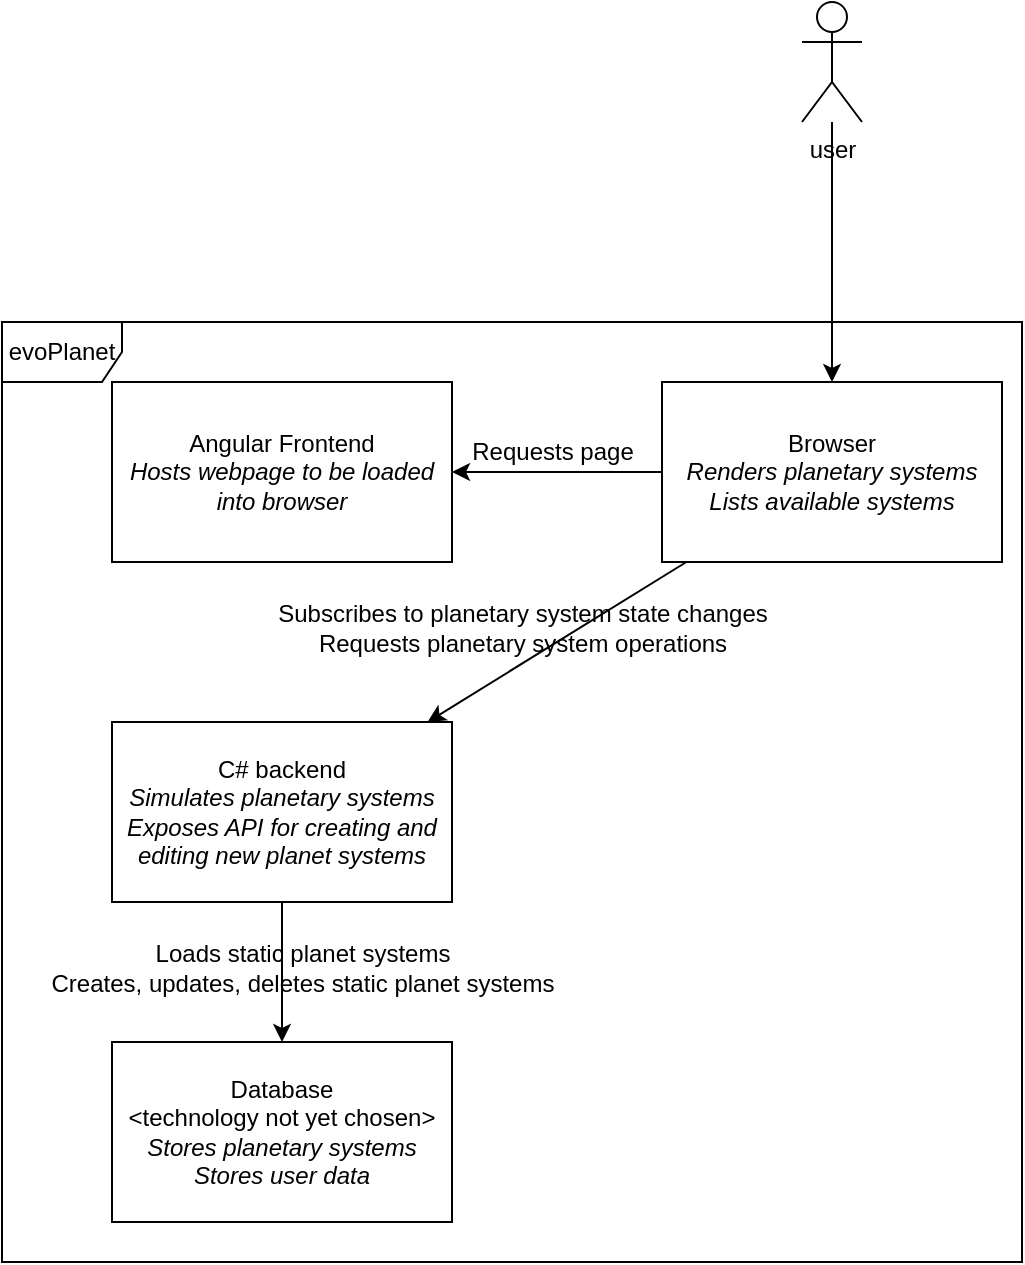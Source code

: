 <mxfile version="24.0.2" type="device">
  <diagram name="Page-1" id="MgaLda9eh2sP7ySxqYMm">
    <mxGraphModel dx="2004" dy="795" grid="1" gridSize="10" guides="1" tooltips="1" connect="1" arrows="1" fold="1" page="1" pageScale="1" pageWidth="850" pageHeight="1100" math="0" shadow="0">
      <root>
        <mxCell id="0" />
        <mxCell id="1" parent="0" />
        <mxCell id="cGY7G1IfKFJ4hQpmYUBs-1" value="user" style="shape=umlActor;verticalLabelPosition=bottom;verticalAlign=top;html=1;outlineConnect=0;" parent="1" vertex="1">
          <mxGeometry x="670" y="80" width="30" height="60" as="geometry" />
        </mxCell>
        <mxCell id="cGY7G1IfKFJ4hQpmYUBs-2" value="Angular Frontend&lt;br&gt;&lt;i&gt;Hosts webpage to be loaded into browser&lt;br&gt;&lt;/i&gt;" style="rounded=0;whiteSpace=wrap;html=1;" parent="1" vertex="1">
          <mxGeometry x="325" y="270" width="170" height="90" as="geometry" />
        </mxCell>
        <mxCell id="cGY7G1IfKFJ4hQpmYUBs-5" value="C# backend&lt;br&gt;&lt;i&gt;Simulates planetary systems&lt;br&gt;Exposes API for creating and editing new planet systems&lt;br&gt;&lt;/i&gt;" style="rounded=0;whiteSpace=wrap;html=1;" parent="1" vertex="1">
          <mxGeometry x="325" y="440" width="170" height="90" as="geometry" />
        </mxCell>
        <mxCell id="cGY7G1IfKFJ4hQpmYUBs-6" value="Database&lt;br&gt;&amp;lt;technology not yet chosen&amp;gt;&lt;br&gt;&lt;i&gt;Stores planetary systems&lt;br&gt;Stores user data&lt;br&gt;&lt;/i&gt;" style="rounded=0;whiteSpace=wrap;html=1;" parent="1" vertex="1">
          <mxGeometry x="325" y="600" width="170" height="90" as="geometry" />
        </mxCell>
        <mxCell id="cGY7G1IfKFJ4hQpmYUBs-7" value="evoPlanet" style="shape=umlFrame;whiteSpace=wrap;html=1;pointerEvents=0;" parent="1" vertex="1">
          <mxGeometry x="270" y="240" width="510" height="470" as="geometry" />
        </mxCell>
        <mxCell id="cGY7G1IfKFJ4hQpmYUBs-9" value="" style="endArrow=classic;html=1;rounded=0;" parent="1" source="cGY7G1IfKFJ4hQpmYUBs-14" target="cGY7G1IfKFJ4hQpmYUBs-5" edge="1">
          <mxGeometry width="50" height="50" relative="1" as="geometry">
            <mxPoint x="30" y="190" as="sourcePoint" />
            <mxPoint x="80" y="140" as="targetPoint" />
          </mxGeometry>
        </mxCell>
        <mxCell id="cGY7G1IfKFJ4hQpmYUBs-10" value="" style="endArrow=classic;html=1;rounded=0;" parent="1" source="cGY7G1IfKFJ4hQpmYUBs-14" target="cGY7G1IfKFJ4hQpmYUBs-2" edge="1">
          <mxGeometry width="50" height="50" relative="1" as="geometry">
            <mxPoint x="40" y="200" as="sourcePoint" />
            <mxPoint x="90" y="150" as="targetPoint" />
          </mxGeometry>
        </mxCell>
        <mxCell id="cGY7G1IfKFJ4hQpmYUBs-11" value="" style="endArrow=classic;html=1;rounded=0;" parent="1" source="cGY7G1IfKFJ4hQpmYUBs-1" target="cGY7G1IfKFJ4hQpmYUBs-14" edge="1">
          <mxGeometry width="50" height="50" relative="1" as="geometry">
            <mxPoint x="50" y="210" as="sourcePoint" />
            <mxPoint x="100" y="160" as="targetPoint" />
          </mxGeometry>
        </mxCell>
        <mxCell id="cGY7G1IfKFJ4hQpmYUBs-14" value="Browser&lt;br&gt;&lt;i&gt;Renders planetary systems&lt;br&gt;Lists available systems&lt;br&gt;&lt;/i&gt;" style="rounded=0;whiteSpace=wrap;html=1;" parent="1" vertex="1">
          <mxGeometry x="600" y="270" width="170" height="90" as="geometry" />
        </mxCell>
        <mxCell id="cGY7G1IfKFJ4hQpmYUBs-15" value="Requests page" style="text;html=1;align=center;verticalAlign=middle;resizable=0;points=[];autosize=1;strokeColor=none;fillColor=none;" parent="1" vertex="1">
          <mxGeometry x="495" y="290" width="100" height="30" as="geometry" />
        </mxCell>
        <mxCell id="cGY7G1IfKFJ4hQpmYUBs-17" value="Subscribes to planetary system state changes&lt;br&gt;Requests planetary system operations" style="text;html=1;align=center;verticalAlign=middle;resizable=0;points=[];autosize=1;strokeColor=none;fillColor=none;" parent="1" vertex="1">
          <mxGeometry x="395" y="373" width="270" height="40" as="geometry" />
        </mxCell>
        <mxCell id="cGY7G1IfKFJ4hQpmYUBs-18" value="" style="endArrow=classic;html=1;rounded=0;" parent="1" source="cGY7G1IfKFJ4hQpmYUBs-5" target="cGY7G1IfKFJ4hQpmYUBs-6" edge="1">
          <mxGeometry width="50" height="50" relative="1" as="geometry">
            <mxPoint x="30" y="190" as="sourcePoint" />
            <mxPoint x="80" y="140" as="targetPoint" />
          </mxGeometry>
        </mxCell>
        <mxCell id="cGY7G1IfKFJ4hQpmYUBs-19" value="Loads static planet systems&lt;br&gt;Creates, updates, deletes static planet systems" style="text;html=1;align=center;verticalAlign=middle;resizable=0;points=[];autosize=1;strokeColor=none;fillColor=none;" parent="1" vertex="1">
          <mxGeometry x="285" y="543" width="270" height="40" as="geometry" />
        </mxCell>
      </root>
    </mxGraphModel>
  </diagram>
</mxfile>
